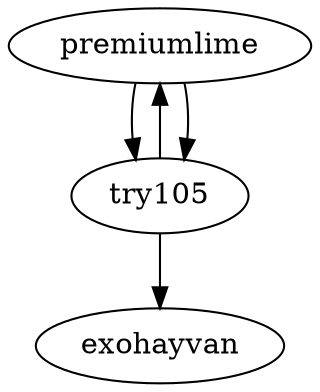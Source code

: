 // Family Tree
digraph {
	premiumlime -> try105
	try105 -> premiumlime
	try105 -> exohayvan
	premiumlime -> try105
}
